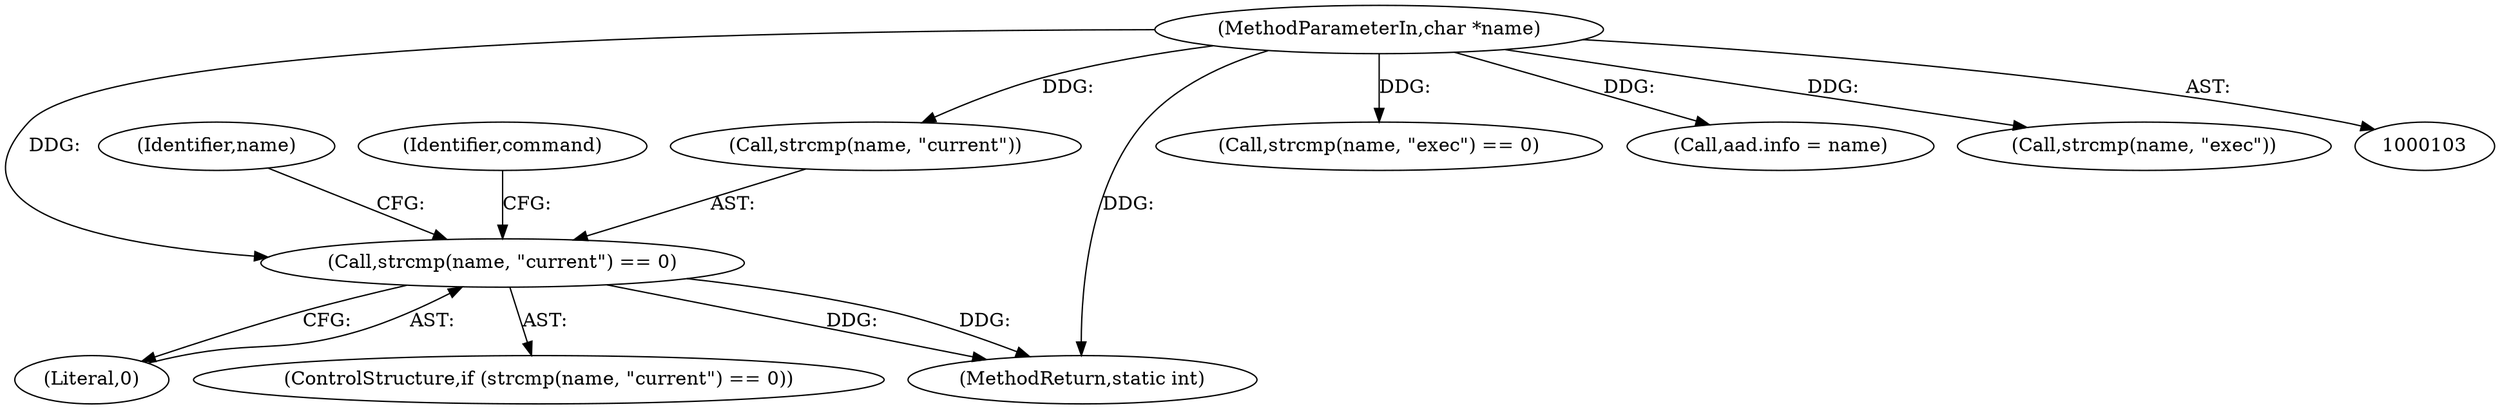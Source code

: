 digraph "0_linux_30a46a4647fd1df9cf52e43bf467f0d9265096ca@API" {
"1000193" [label="(Call,strcmp(name, \"current\") == 0)"];
"1000105" [label="(MethodParameterIn,char *name)"];
"1000193" [label="(Call,strcmp(name, \"current\") == 0)"];
"1000197" [label="(Literal,0)"];
"1000105" [label="(MethodParameterIn,char *name)"];
"1000192" [label="(ControlStructure,if (strcmp(name, \"current\") == 0))"];
"1000264" [label="(Identifier,name)"];
"1000336" [label="(MethodReturn,static int)"];
"1000262" [label="(Call,strcmp(name, \"exec\") == 0)"];
"1000317" [label="(Call,aad.info = name)"];
"1000202" [label="(Identifier,command)"];
"1000263" [label="(Call,strcmp(name, \"exec\"))"];
"1000194" [label="(Call,strcmp(name, \"current\"))"];
"1000193" -> "1000192"  [label="AST: "];
"1000193" -> "1000197"  [label="CFG: "];
"1000194" -> "1000193"  [label="AST: "];
"1000197" -> "1000193"  [label="AST: "];
"1000202" -> "1000193"  [label="CFG: "];
"1000264" -> "1000193"  [label="CFG: "];
"1000193" -> "1000336"  [label="DDG: "];
"1000193" -> "1000336"  [label="DDG: "];
"1000105" -> "1000193"  [label="DDG: "];
"1000105" -> "1000103"  [label="AST: "];
"1000105" -> "1000336"  [label="DDG: "];
"1000105" -> "1000194"  [label="DDG: "];
"1000105" -> "1000262"  [label="DDG: "];
"1000105" -> "1000263"  [label="DDG: "];
"1000105" -> "1000317"  [label="DDG: "];
}
